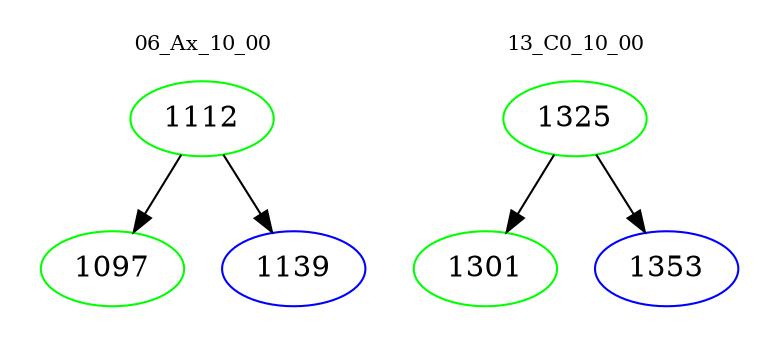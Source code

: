 digraph{
subgraph cluster_0 {
color = white
label = "06_Ax_10_00";
fontsize=10;
T0_1112 [label="1112", color="green"]
T0_1112 -> T0_1097 [color="black"]
T0_1097 [label="1097", color="green"]
T0_1112 -> T0_1139 [color="black"]
T0_1139 [label="1139", color="blue"]
}
subgraph cluster_1 {
color = white
label = "13_C0_10_00";
fontsize=10;
T1_1325 [label="1325", color="green"]
T1_1325 -> T1_1301 [color="black"]
T1_1301 [label="1301", color="green"]
T1_1325 -> T1_1353 [color="black"]
T1_1353 [label="1353", color="blue"]
}
}
